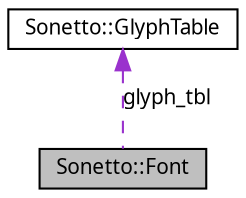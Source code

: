 digraph G
{
  bgcolor="transparent";
  edge [fontname="FreeSans.ttf",fontsize=10,labelfontname="FreeSans.ttf",labelfontsize=10];
  node [fontname="FreeSans.ttf",fontsize=10,shape=record];
  Node1 [label="Sonetto::Font",height=0.2,width=0.4,color="black", fillcolor="grey75", style="filled" fontcolor="black"];
  Node2 -> Node1 [dir=back,color="darkorchid3",fontsize=10,style="dashed",label="glyph_tbl",fontname="FreeSans.ttf"];
  Node2 [label="Sonetto::GlyphTable",height=0.2,width=0.4,color="black",URL="$struct_sonetto_1_1_glyph_table.html",tooltip="Stores the number of glyphs in the font texture."];
}
